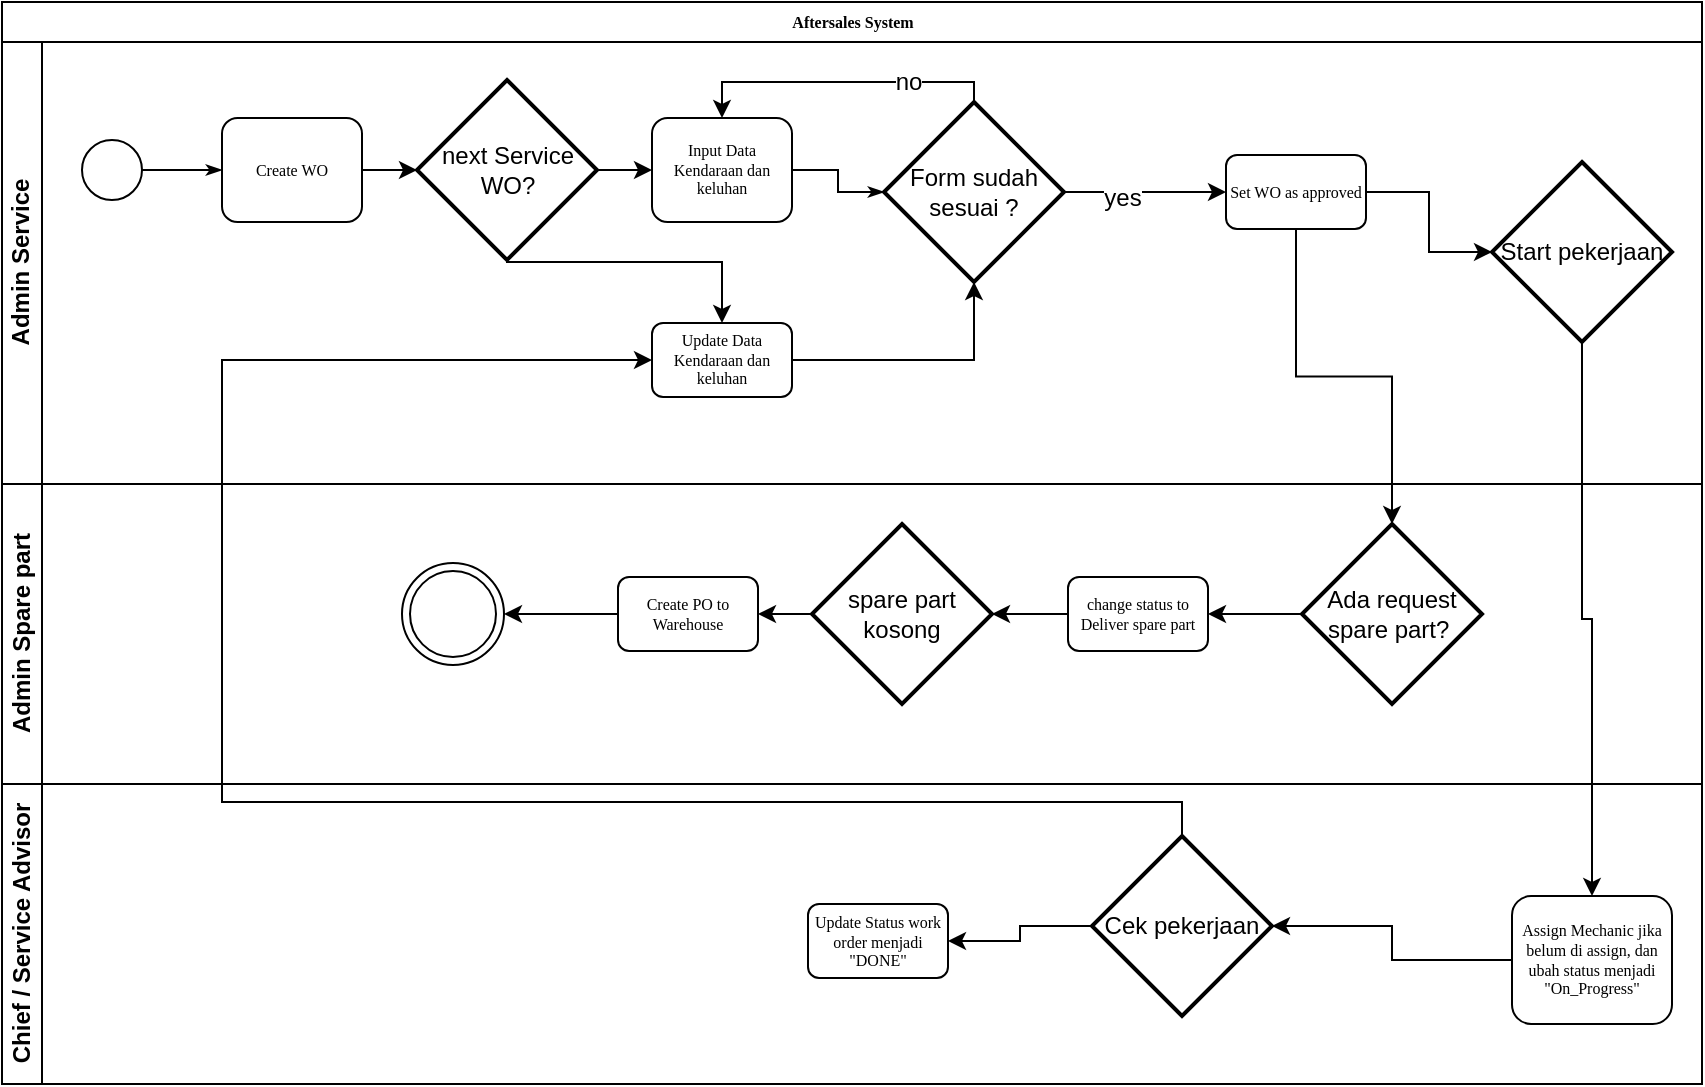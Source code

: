 <mxfile pages="1" version="11.2.2" type="github"><diagram name="Page-1" id="c7488fd3-1785-93aa-aadb-54a6760d102a"><mxGraphModel dx="1038" dy="588" grid="1" gridSize="10" guides="1" tooltips="1" connect="1" arrows="1" fold="1" page="1" pageScale="1" pageWidth="1100" pageHeight="850" background="#ffffff" math="0" shadow="0"><root><mxCell id="0"/><mxCell id="1" parent="0"/><mxCell id="2b4e8129b02d487f-1" value="Aftersales System" style="swimlane;html=1;childLayout=stackLayout;horizontal=1;startSize=20;horizontalStack=0;rounded=0;shadow=0;labelBackgroundColor=none;strokeColor=#000000;strokeWidth=1;fillColor=#ffffff;fontFamily=Verdana;fontSize=8;fontColor=#000000;align=center;" parent="1" vertex="1"><mxGeometry x="180" y="70" width="850" height="541" as="geometry"/></mxCell><mxCell id="sKlVujvYiWTSik_ec8Vi-46" style="edgeStyle=orthogonalEdgeStyle;rounded=0;orthogonalLoop=1;jettySize=auto;html=1;entryX=0.5;entryY=0;entryDx=0;entryDy=0;entryPerimeter=0;" edge="1" parent="2b4e8129b02d487f-1" source="2b4e8129b02d487f-12" target="sKlVujvYiWTSik_ec8Vi-45"><mxGeometry relative="1" as="geometry"/></mxCell><mxCell id="sKlVujvYiWTSik_ec8Vi-60" style="edgeStyle=orthogonalEdgeStyle;rounded=0;orthogonalLoop=1;jettySize=auto;html=1;entryX=0.5;entryY=0;entryDx=0;entryDy=0;" edge="1" parent="2b4e8129b02d487f-1" source="sKlVujvYiWTSik_ec8Vi-58" target="sKlVujvYiWTSik_ec8Vi-59"><mxGeometry relative="1" as="geometry"/></mxCell><mxCell id="sKlVujvYiWTSik_ec8Vi-65" style="edgeStyle=orthogonalEdgeStyle;rounded=0;orthogonalLoop=1;jettySize=auto;html=1;entryX=0;entryY=0.5;entryDx=0;entryDy=0;exitX=0.5;exitY=0;exitDx=0;exitDy=0;exitPerimeter=0;" edge="1" parent="2b4e8129b02d487f-1" source="sKlVujvYiWTSik_ec8Vi-61" target="sKlVujvYiWTSik_ec8Vi-54"><mxGeometry relative="1" as="geometry"><Array as="points"><mxPoint x="590" y="400"/><mxPoint x="110" y="400"/><mxPoint x="110" y="179"/></Array></mxGeometry></mxCell><mxCell id="2b4e8129b02d487f-2" value="Admin Service" style="swimlane;html=1;startSize=20;horizontal=0;" parent="2b4e8129b02d487f-1" vertex="1"><mxGeometry y="20" width="850" height="221" as="geometry"><mxRectangle y="20" width="680" height="100" as="alternateBounds"/></mxGeometry></mxCell><mxCell id="2b4e8129b02d487f-18" style="edgeStyle=orthogonalEdgeStyle;rounded=0;html=1;labelBackgroundColor=none;startArrow=none;startFill=0;startSize=5;endArrow=classicThin;endFill=1;endSize=5;jettySize=auto;orthogonalLoop=1;strokeColor=#000000;strokeWidth=1;fontFamily=Verdana;fontSize=8;fontColor=#000000;entryX=0;entryY=0.5;entryDx=0;entryDy=0;" parent="2b4e8129b02d487f-2" source="2b4e8129b02d487f-5" target="sKlVujvYiWTSik_ec8Vi-68" edge="1"><mxGeometry relative="1" as="geometry"><mxPoint x="170" y="64" as="targetPoint"/></mxGeometry></mxCell><mxCell id="2b4e8129b02d487f-5" value="" style="ellipse;whiteSpace=wrap;html=1;rounded=0;shadow=0;labelBackgroundColor=none;strokeColor=#000000;strokeWidth=1;fillColor=#ffffff;fontFamily=Verdana;fontSize=8;fontColor=#000000;align=center;" parent="2b4e8129b02d487f-2" vertex="1"><mxGeometry x="40" y="49" width="30" height="30" as="geometry"/></mxCell><mxCell id="2b4e8129b02d487f-6" value="Input Data Kendaraan dan keluhan" style="rounded=1;whiteSpace=wrap;html=1;shadow=0;labelBackgroundColor=none;strokeColor=#000000;strokeWidth=1;fillColor=#ffffff;fontFamily=Verdana;fontSize=8;fontColor=#000000;align=center;" parent="2b4e8129b02d487f-2" vertex="1"><mxGeometry x="325" y="38" width="70" height="52" as="geometry"/></mxCell><mxCell id="2b4e8129b02d487f-12" value="Set WO as approved" style="rounded=1;whiteSpace=wrap;html=1;shadow=0;labelBackgroundColor=none;strokeColor=#000000;strokeWidth=1;fillColor=#ffffff;fontFamily=Verdana;fontSize=8;fontColor=#000000;align=center;" parent="2b4e8129b02d487f-2" vertex="1"><mxGeometry x="612" y="56.5" width="70" height="37" as="geometry"/></mxCell><mxCell id="2b4e8129b02d487f-24" style="edgeStyle=orthogonalEdgeStyle;rounded=0;html=1;labelBackgroundColor=none;startArrow=none;startFill=0;startSize=5;endArrow=classicThin;endFill=1;endSize=5;jettySize=auto;orthogonalLoop=1;strokeColor=#000000;strokeWidth=1;fontFamily=Verdana;fontSize=8;fontColor=#000000;entryX=0;entryY=0.5;entryDx=0;entryDy=0;entryPerimeter=0;" parent="2b4e8129b02d487f-2" source="2b4e8129b02d487f-6" target="sKlVujvYiWTSik_ec8Vi-33" edge="1"><mxGeometry relative="1" as="geometry"><mxPoint x="425" y="100" as="targetPoint"/></mxGeometry></mxCell><mxCell id="sKlVujvYiWTSik_ec8Vi-34" style="edgeStyle=orthogonalEdgeStyle;rounded=0;orthogonalLoop=1;jettySize=auto;html=1;entryX=0.5;entryY=0;entryDx=0;entryDy=0;exitX=0.5;exitY=0;exitDx=0;exitDy=0;exitPerimeter=0;" edge="1" parent="2b4e8129b02d487f-2" source="sKlVujvYiWTSik_ec8Vi-33" target="2b4e8129b02d487f-6"><mxGeometry relative="1" as="geometry"><Array as="points"><mxPoint x="486" y="20"/><mxPoint x="360" y="20"/></Array></mxGeometry></mxCell><mxCell id="sKlVujvYiWTSik_ec8Vi-35" value="no" style="text;html=1;resizable=0;points=[];align=center;verticalAlign=middle;labelBackgroundColor=#ffffff;" vertex="1" connectable="0" parent="sKlVujvYiWTSik_ec8Vi-34"><mxGeometry x="-0.443" relative="1" as="geometry"><mxPoint as="offset"/></mxGeometry></mxCell><mxCell id="sKlVujvYiWTSik_ec8Vi-36" style="edgeStyle=orthogonalEdgeStyle;rounded=0;orthogonalLoop=1;jettySize=auto;html=1;entryX=0;entryY=0.5;entryDx=0;entryDy=0;" edge="1" parent="2b4e8129b02d487f-2" source="sKlVujvYiWTSik_ec8Vi-33" target="2b4e8129b02d487f-12"><mxGeometry relative="1" as="geometry"/></mxCell><mxCell id="sKlVujvYiWTSik_ec8Vi-37" value="yes" style="text;html=1;resizable=0;points=[];align=center;verticalAlign=middle;labelBackgroundColor=#ffffff;" vertex="1" connectable="0" parent="sKlVujvYiWTSik_ec8Vi-36"><mxGeometry x="-0.289" y="-3" relative="1" as="geometry"><mxPoint as="offset"/></mxGeometry></mxCell><mxCell id="sKlVujvYiWTSik_ec8Vi-33" value="Form sudah sesuai ?" style="strokeWidth=2;html=1;shape=mxgraph.flowchart.decision;whiteSpace=wrap;" vertex="1" parent="2b4e8129b02d487f-2"><mxGeometry x="441" y="30" width="90" height="90" as="geometry"/></mxCell><mxCell id="sKlVujvYiWTSik_ec8Vi-55" style="edgeStyle=orthogonalEdgeStyle;rounded=0;orthogonalLoop=1;jettySize=auto;html=1;entryX=0.5;entryY=1;entryDx=0;entryDy=0;entryPerimeter=0;" edge="1" parent="2b4e8129b02d487f-2" source="sKlVujvYiWTSik_ec8Vi-54" target="sKlVujvYiWTSik_ec8Vi-33"><mxGeometry relative="1" as="geometry"/></mxCell><mxCell id="sKlVujvYiWTSik_ec8Vi-54" value="Update Data Kendaraan dan keluhan" style="rounded=1;whiteSpace=wrap;html=1;shadow=0;labelBackgroundColor=none;strokeColor=#000000;strokeWidth=1;fillColor=#ffffff;fontFamily=Verdana;fontSize=8;fontColor=#000000;align=center;" vertex="1" parent="2b4e8129b02d487f-2"><mxGeometry x="325" y="140.5" width="70" height="37" as="geometry"/></mxCell><mxCell id="sKlVujvYiWTSik_ec8Vi-58" value="Start pekerjaan" style="strokeWidth=2;html=1;shape=mxgraph.flowchart.decision;whiteSpace=wrap;" vertex="1" parent="2b4e8129b02d487f-2"><mxGeometry x="745" y="60" width="90" height="90" as="geometry"/></mxCell><mxCell id="sKlVujvYiWTSik_ec8Vi-57" style="edgeStyle=orthogonalEdgeStyle;rounded=0;orthogonalLoop=1;jettySize=auto;html=1;entryX=0;entryY=0.5;entryDx=0;entryDy=0;entryPerimeter=0;" edge="1" parent="2b4e8129b02d487f-2" source="2b4e8129b02d487f-12" target="sKlVujvYiWTSik_ec8Vi-58"><mxGeometry relative="1" as="geometry"><mxPoint x="745" y="37" as="targetPoint"/></mxGeometry></mxCell><mxCell id="sKlVujvYiWTSik_ec8Vi-70" value="" style="edgeStyle=orthogonalEdgeStyle;rounded=0;orthogonalLoop=1;jettySize=auto;html=1;" edge="1" parent="2b4e8129b02d487f-2" source="sKlVujvYiWTSik_ec8Vi-68" target="sKlVujvYiWTSik_ec8Vi-69"><mxGeometry relative="1" as="geometry"/></mxCell><mxCell id="sKlVujvYiWTSik_ec8Vi-68" value="Create WO" style="rounded=1;whiteSpace=wrap;html=1;shadow=0;labelBackgroundColor=none;strokeColor=#000000;strokeWidth=1;fillColor=#ffffff;fontFamily=Verdana;fontSize=8;fontColor=#000000;align=center;" vertex="1" parent="2b4e8129b02d487f-2"><mxGeometry x="110" y="38" width="70" height="52" as="geometry"/></mxCell><mxCell id="sKlVujvYiWTSik_ec8Vi-71" style="edgeStyle=orthogonalEdgeStyle;rounded=0;orthogonalLoop=1;jettySize=auto;html=1;" edge="1" parent="2b4e8129b02d487f-2" source="sKlVujvYiWTSik_ec8Vi-69" target="sKlVujvYiWTSik_ec8Vi-54"><mxGeometry relative="1" as="geometry"><Array as="points"><mxPoint x="253" y="110"/><mxPoint x="360" y="110"/></Array></mxGeometry></mxCell><mxCell id="sKlVujvYiWTSik_ec8Vi-72" value="" style="edgeStyle=orthogonalEdgeStyle;rounded=0;orthogonalLoop=1;jettySize=auto;html=1;" edge="1" parent="2b4e8129b02d487f-2" source="sKlVujvYiWTSik_ec8Vi-69" target="2b4e8129b02d487f-6"><mxGeometry relative="1" as="geometry"/></mxCell><mxCell id="sKlVujvYiWTSik_ec8Vi-69" value="next Service WO?" style="strokeWidth=2;html=1;shape=mxgraph.flowchart.decision;whiteSpace=wrap;" vertex="1" parent="2b4e8129b02d487f-2"><mxGeometry x="207.5" y="19" width="90" height="90" as="geometry"/></mxCell><mxCell id="2b4e8129b02d487f-3" value="Admin Spare part" style="swimlane;html=1;startSize=20;horizontal=0;" parent="2b4e8129b02d487f-1" vertex="1"><mxGeometry y="241" width="850" height="150" as="geometry"/></mxCell><mxCell id="sKlVujvYiWTSik_ec8Vi-48" style="edgeStyle=orthogonalEdgeStyle;rounded=0;orthogonalLoop=1;jettySize=auto;html=1;entryX=1;entryY=0.5;entryDx=0;entryDy=0;" edge="1" parent="2b4e8129b02d487f-3" source="sKlVujvYiWTSik_ec8Vi-45" target="sKlVujvYiWTSik_ec8Vi-47"><mxGeometry relative="1" as="geometry"/></mxCell><mxCell id="sKlVujvYiWTSik_ec8Vi-45" value="Ada request spare part?&amp;nbsp;" style="strokeWidth=2;html=1;shape=mxgraph.flowchart.decision;whiteSpace=wrap;" vertex="1" parent="2b4e8129b02d487f-3"><mxGeometry x="650" y="20" width="90" height="90" as="geometry"/></mxCell><mxCell id="sKlVujvYiWTSik_ec8Vi-51" style="edgeStyle=orthogonalEdgeStyle;rounded=0;orthogonalLoop=1;jettySize=auto;html=1;" edge="1" parent="2b4e8129b02d487f-3" source="sKlVujvYiWTSik_ec8Vi-47" target="sKlVujvYiWTSik_ec8Vi-50"><mxGeometry relative="1" as="geometry"/></mxCell><mxCell id="sKlVujvYiWTSik_ec8Vi-47" value="change status to Deliver spare part" style="rounded=1;whiteSpace=wrap;html=1;shadow=0;labelBackgroundColor=none;strokeColor=#000000;strokeWidth=1;fillColor=#ffffff;fontFamily=Verdana;fontSize=8;fontColor=#000000;align=center;" vertex="1" parent="2b4e8129b02d487f-3"><mxGeometry x="533" y="46.5" width="70" height="37" as="geometry"/></mxCell><mxCell id="sKlVujvYiWTSik_ec8Vi-53" value="" style="edgeStyle=orthogonalEdgeStyle;rounded=0;orthogonalLoop=1;jettySize=auto;html=1;" edge="1" parent="2b4e8129b02d487f-3" source="sKlVujvYiWTSik_ec8Vi-50" target="sKlVujvYiWTSik_ec8Vi-52"><mxGeometry relative="1" as="geometry"/></mxCell><mxCell id="sKlVujvYiWTSik_ec8Vi-50" value="spare part kosong" style="strokeWidth=2;html=1;shape=mxgraph.flowchart.decision;whiteSpace=wrap;" vertex="1" parent="2b4e8129b02d487f-3"><mxGeometry x="405" y="20" width="90" height="90" as="geometry"/></mxCell><mxCell id="sKlVujvYiWTSik_ec8Vi-67" value="" style="edgeStyle=orthogonalEdgeStyle;rounded=0;orthogonalLoop=1;jettySize=auto;html=1;" edge="1" parent="2b4e8129b02d487f-3" source="sKlVujvYiWTSik_ec8Vi-52" target="sKlVujvYiWTSik_ec8Vi-66"><mxGeometry relative="1" as="geometry"/></mxCell><mxCell id="sKlVujvYiWTSik_ec8Vi-52" value="Create PO to Warehouse" style="rounded=1;whiteSpace=wrap;html=1;shadow=0;labelBackgroundColor=none;strokeColor=#000000;strokeWidth=1;fillColor=#ffffff;fontFamily=Verdana;fontSize=8;fontColor=#000000;align=center;" vertex="1" parent="2b4e8129b02d487f-3"><mxGeometry x="308" y="46.5" width="70" height="37" as="geometry"/></mxCell><mxCell id="sKlVujvYiWTSik_ec8Vi-66" value="" style="ellipse;shape=doubleEllipse;whiteSpace=wrap;html=1;aspect=fixed;" vertex="1" parent="2b4e8129b02d487f-3"><mxGeometry x="200" y="39.5" width="51" height="51" as="geometry"/></mxCell><mxCell id="2b4e8129b02d487f-4" value="Chief / Service Advisor" style="swimlane;html=1;startSize=20;horizontal=0;" parent="2b4e8129b02d487f-1" vertex="1"><mxGeometry y="391" width="850" height="150" as="geometry"/></mxCell><mxCell id="sKlVujvYiWTSik_ec8Vi-56" value="Update Status work order menjadi &quot;DONE&quot;" style="rounded=1;whiteSpace=wrap;html=1;shadow=0;labelBackgroundColor=none;strokeColor=#000000;strokeWidth=1;fillColor=#ffffff;fontFamily=Verdana;fontSize=8;fontColor=#000000;align=center;" vertex="1" parent="2b4e8129b02d487f-4"><mxGeometry x="403" y="60.0" width="70" height="37" as="geometry"/></mxCell><mxCell id="sKlVujvYiWTSik_ec8Vi-62" style="edgeStyle=orthogonalEdgeStyle;rounded=0;orthogonalLoop=1;jettySize=auto;html=1;entryX=1;entryY=0.5;entryDx=0;entryDy=0;entryPerimeter=0;" edge="1" parent="2b4e8129b02d487f-4" source="sKlVujvYiWTSik_ec8Vi-59" target="sKlVujvYiWTSik_ec8Vi-61"><mxGeometry relative="1" as="geometry"/></mxCell><mxCell id="sKlVujvYiWTSik_ec8Vi-59" value="Assign Mechanic jika belum di assign, dan ubah status menjadi &quot;On_Progress&quot;" style="rounded=1;whiteSpace=wrap;html=1;shadow=0;labelBackgroundColor=none;strokeColor=#000000;strokeWidth=1;fillColor=#ffffff;fontFamily=Verdana;fontSize=8;fontColor=#000000;align=center;" vertex="1" parent="2b4e8129b02d487f-4"><mxGeometry x="755" y="56" width="80" height="64" as="geometry"/></mxCell><mxCell id="sKlVujvYiWTSik_ec8Vi-64" value="" style="edgeStyle=orthogonalEdgeStyle;rounded=0;orthogonalLoop=1;jettySize=auto;html=1;entryX=1;entryY=0.5;entryDx=0;entryDy=0;" edge="1" parent="2b4e8129b02d487f-4" source="sKlVujvYiWTSik_ec8Vi-61" target="sKlVujvYiWTSik_ec8Vi-56"><mxGeometry relative="1" as="geometry"><mxPoint x="465" y="71" as="targetPoint"/></mxGeometry></mxCell><mxCell id="sKlVujvYiWTSik_ec8Vi-61" value="Cek pekerjaan" style="strokeWidth=2;html=1;shape=mxgraph.flowchart.decision;whiteSpace=wrap;" vertex="1" parent="2b4e8129b02d487f-4"><mxGeometry x="545" y="26" width="90" height="90" as="geometry"/></mxCell></root></mxGraphModel></diagram></mxfile>